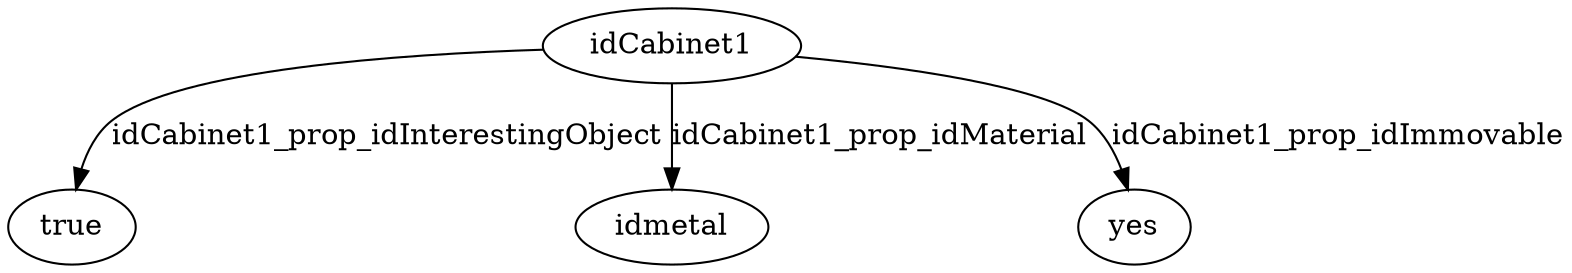 strict digraph  {
idCabinet1 [node_type=entity_node, root=root];
true;
idmetal;
yes;
idCabinet1 -> true  [edge_type=property, label=idCabinet1_prop_idInterestingObject];
idCabinet1 -> idmetal  [edge_type=property, label=idCabinet1_prop_idMaterial];
idCabinet1 -> yes  [edge_type=property, label=idCabinet1_prop_idImmovable];
}
